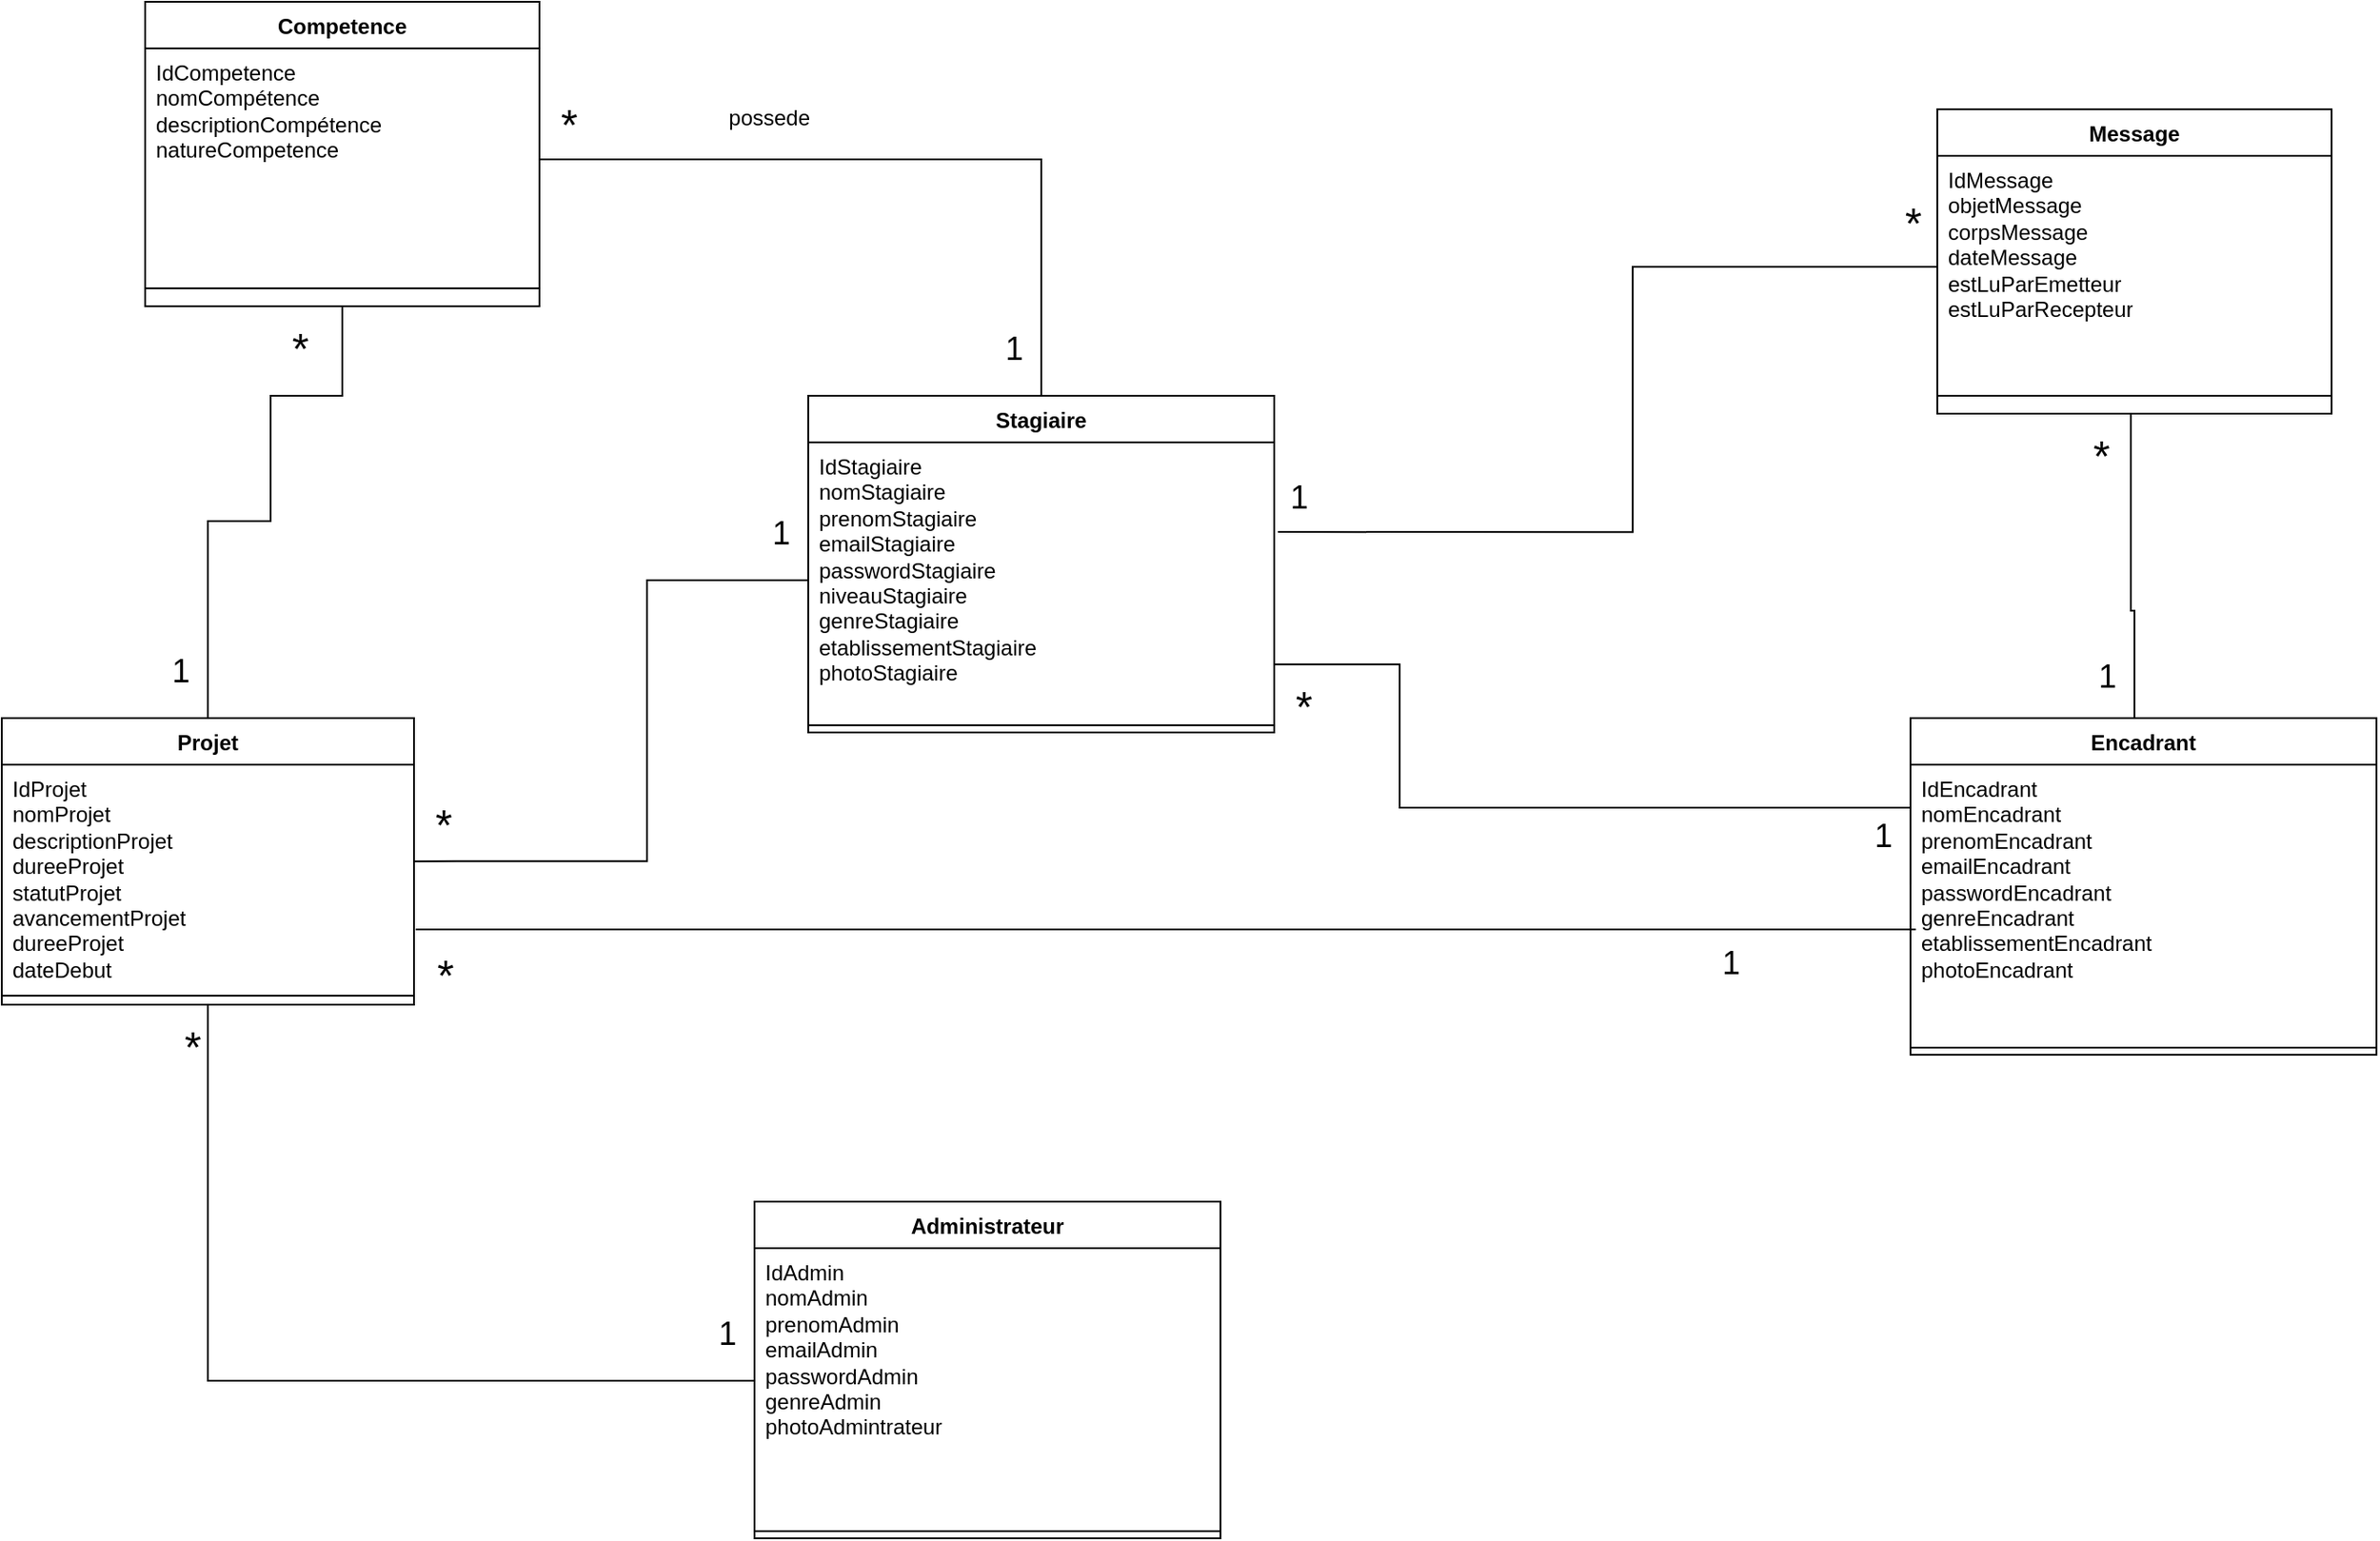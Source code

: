<mxfile version="24.1.0" type="device">
  <diagram name="Page-1" id="nxwJs_rfq0aCapg2ysL9">
    <mxGraphModel dx="3172" dy="2313" grid="1" gridSize="10" guides="1" tooltips="1" connect="1" arrows="1" fold="1" page="1" pageScale="1" pageWidth="827" pageHeight="1169" math="0" shadow="0">
      <root>
        <mxCell id="0" />
        <mxCell id="1" parent="0" />
        <mxCell id="gajzyXbUtayVEoakoXY_-1" value="Stagiaire" style="swimlane;fontStyle=1;align=center;verticalAlign=top;childLayout=stackLayout;horizontal=1;startSize=26;horizontalStack=0;resizeParent=1;resizeParentMax=0;resizeLast=0;collapsible=1;marginBottom=0;whiteSpace=wrap;html=1;" parent="1" vertex="1">
          <mxGeometry x="40" y="-120" width="260" height="188" as="geometry" />
        </mxCell>
        <mxCell id="gajzyXbUtayVEoakoXY_-2" value="IdStagiaire&lt;br&gt;nomStagiaire&lt;br&gt;prenomStagiaire&lt;br&gt;emailStagiaire&lt;br&gt;passwordStagiaire&lt;br&gt;niveauStagiaire&lt;br&gt;genreStagiaire&lt;br&gt;etablissementStagiaire&lt;br&gt;photoStagiaire&lt;br&gt;&lt;div&gt;&lt;br&gt;&lt;/div&gt;" style="text;strokeColor=none;fillColor=none;align=left;verticalAlign=top;spacingLeft=4;spacingRight=4;overflow=hidden;rotatable=0;points=[[0,0.5],[1,0.5]];portConstraint=eastwest;whiteSpace=wrap;html=1;" parent="gajzyXbUtayVEoakoXY_-1" vertex="1">
          <mxGeometry y="26" width="260" height="154" as="geometry" />
        </mxCell>
        <mxCell id="gajzyXbUtayVEoakoXY_-3" value="" style="line;strokeWidth=1;fillColor=none;align=left;verticalAlign=middle;spacingTop=-1;spacingLeft=3;spacingRight=3;rotatable=0;labelPosition=right;points=[];portConstraint=eastwest;strokeColor=inherit;" parent="gajzyXbUtayVEoakoXY_-1" vertex="1">
          <mxGeometry y="180" width="260" height="8" as="geometry" />
        </mxCell>
        <mxCell id="gajzyXbUtayVEoakoXY_-10" value="Administrateur" style="swimlane;fontStyle=1;align=center;verticalAlign=top;childLayout=stackLayout;horizontal=1;startSize=26;horizontalStack=0;resizeParent=1;resizeParentMax=0;resizeLast=0;collapsible=1;marginBottom=0;whiteSpace=wrap;html=1;" parent="1" vertex="1">
          <mxGeometry x="10" y="330" width="260" height="188" as="geometry" />
        </mxCell>
        <mxCell id="gajzyXbUtayVEoakoXY_-11" value="IdAdmin&lt;br&gt;nomAdmin&lt;br&gt;prenomAdmin&lt;br&gt;emailAdmin&lt;br&gt;passwordAdmin&lt;br&gt;genreAdmin&lt;div&gt;photoAdmintrateur&lt;/div&gt;" style="text;strokeColor=none;fillColor=none;align=left;verticalAlign=top;spacingLeft=4;spacingRight=4;overflow=hidden;rotatable=0;points=[[0,0.5],[1,0.5]];portConstraint=eastwest;whiteSpace=wrap;html=1;" parent="gajzyXbUtayVEoakoXY_-10" vertex="1">
          <mxGeometry y="26" width="260" height="154" as="geometry" />
        </mxCell>
        <mxCell id="gajzyXbUtayVEoakoXY_-12" value="" style="line;strokeWidth=1;fillColor=none;align=left;verticalAlign=middle;spacingTop=-1;spacingLeft=3;spacingRight=3;rotatable=0;labelPosition=right;points=[];portConstraint=eastwest;strokeColor=inherit;" parent="gajzyXbUtayVEoakoXY_-10" vertex="1">
          <mxGeometry y="180" width="260" height="8" as="geometry" />
        </mxCell>
        <mxCell id="BcpqbTpUYO6oV_0_3oqe-4" value="Encadrant" style="swimlane;fontStyle=1;align=center;verticalAlign=top;childLayout=stackLayout;horizontal=1;startSize=26;horizontalStack=0;resizeParent=1;resizeParentMax=0;resizeLast=0;collapsible=1;marginBottom=0;whiteSpace=wrap;html=1;" parent="1" vertex="1">
          <mxGeometry x="655.04" y="60" width="260" height="188" as="geometry" />
        </mxCell>
        <mxCell id="BcpqbTpUYO6oV_0_3oqe-5" value="IdEncadrant&lt;br&gt;nomEncadrant&lt;br&gt;prenomEncadrant&lt;br&gt;emailEncadrant&lt;br&gt;passwordEncadrant&lt;br&gt;genreEncadrant&lt;br&gt;etablissementEncadrant&lt;br&gt;photoEncadrant" style="text;strokeColor=none;fillColor=none;align=left;verticalAlign=top;spacingLeft=4;spacingRight=4;overflow=hidden;rotatable=0;points=[[0,0.5],[1,0.5]];portConstraint=eastwest;whiteSpace=wrap;html=1;" parent="BcpqbTpUYO6oV_0_3oqe-4" vertex="1">
          <mxGeometry y="26" width="260" height="154" as="geometry" />
        </mxCell>
        <mxCell id="BcpqbTpUYO6oV_0_3oqe-6" value="" style="line;strokeWidth=1;fillColor=none;align=left;verticalAlign=middle;spacingTop=-1;spacingLeft=3;spacingRight=3;rotatable=0;labelPosition=right;points=[];portConstraint=eastwest;strokeColor=inherit;" parent="BcpqbTpUYO6oV_0_3oqe-4" vertex="1">
          <mxGeometry y="180" width="260" height="8" as="geometry" />
        </mxCell>
        <mxCell id="BcpqbTpUYO6oV_0_3oqe-7" value="Projet" style="swimlane;fontStyle=1;align=center;verticalAlign=top;childLayout=stackLayout;horizontal=1;startSize=26;horizontalStack=0;resizeParent=1;resizeParentMax=0;resizeLast=0;collapsible=1;marginBottom=0;whiteSpace=wrap;html=1;" parent="1" vertex="1">
          <mxGeometry x="-410" y="60" width="230" height="160" as="geometry" />
        </mxCell>
        <mxCell id="BcpqbTpUYO6oV_0_3oqe-8" value="&lt;div&gt;&lt;span style=&quot;background-color: initial;&quot;&gt;IdProjet&lt;/span&gt;&lt;/div&gt;&lt;div&gt;&lt;span style=&quot;background-color: initial;&quot;&gt;nomProjet&lt;/span&gt;&lt;br&gt;&lt;/div&gt;&lt;div&gt;descriptionProjet&lt;/div&gt;&lt;div&gt;&lt;span style=&quot;background-color: initial;&quot;&gt;dureeProjet&lt;/span&gt;&lt;/div&gt;&lt;div&gt;statutProjet&lt;/div&gt;&lt;div&gt;avancementProjet&lt;/div&gt;&lt;div&gt;dureeProjet&lt;/div&gt;&lt;div&gt;dateDebut&lt;/div&gt;" style="text;strokeColor=none;fillColor=none;align=left;verticalAlign=top;spacingLeft=4;spacingRight=4;overflow=hidden;rotatable=0;points=[[0,0.5],[1,0.5]];portConstraint=eastwest;whiteSpace=wrap;html=1;" parent="BcpqbTpUYO6oV_0_3oqe-7" vertex="1">
          <mxGeometry y="26" width="230" height="124" as="geometry" />
        </mxCell>
        <mxCell id="BcpqbTpUYO6oV_0_3oqe-9" value="" style="line;strokeWidth=1;fillColor=none;align=left;verticalAlign=middle;spacingTop=-1;spacingLeft=3;spacingRight=3;rotatable=0;labelPosition=right;points=[];portConstraint=eastwest;strokeColor=inherit;" parent="BcpqbTpUYO6oV_0_3oqe-7" vertex="1">
          <mxGeometry y="150" width="230" height="10" as="geometry" />
        </mxCell>
        <mxCell id="BcpqbTpUYO6oV_0_3oqe-13" value="Message" style="swimlane;fontStyle=1;align=center;verticalAlign=top;childLayout=stackLayout;horizontal=1;startSize=26;horizontalStack=0;resizeParent=1;resizeParentMax=0;resizeLast=0;collapsible=1;marginBottom=0;whiteSpace=wrap;html=1;" parent="1" vertex="1">
          <mxGeometry x="670" y="-280" width="220" height="170" as="geometry" />
        </mxCell>
        <mxCell id="BcpqbTpUYO6oV_0_3oqe-14" value="&lt;div&gt;&lt;span style=&quot;background-color: initial;&quot;&gt;IdMessage&lt;/span&gt;&lt;/div&gt;&lt;div&gt;objetMessage&lt;/div&gt;&lt;div&gt;corpsMessage&lt;/div&gt;&lt;div&gt;dateMessage&lt;/div&gt;&lt;div&gt;estLuParEmetteur&lt;/div&gt;&lt;div&gt;estLuParRecepteur&lt;/div&gt;&lt;div&gt;&lt;br&gt;&lt;/div&gt;" style="text;strokeColor=none;fillColor=none;align=left;verticalAlign=top;spacingLeft=4;spacingRight=4;overflow=hidden;rotatable=0;points=[[0,0.5],[1,0.5]];portConstraint=eastwest;whiteSpace=wrap;html=1;" parent="BcpqbTpUYO6oV_0_3oqe-13" vertex="1">
          <mxGeometry y="26" width="220" height="124" as="geometry" />
        </mxCell>
        <mxCell id="BcpqbTpUYO6oV_0_3oqe-15" value="" style="line;strokeWidth=1;fillColor=none;align=left;verticalAlign=middle;spacingTop=-1;spacingLeft=3;spacingRight=3;rotatable=0;labelPosition=right;points=[];portConstraint=eastwest;strokeColor=inherit;" parent="BcpqbTpUYO6oV_0_3oqe-13" vertex="1">
          <mxGeometry y="150" width="220" height="20" as="geometry" />
        </mxCell>
        <mxCell id="BcpqbTpUYO6oV_0_3oqe-17" value="" style="endArrow=none;html=1;edgeStyle=orthogonalEdgeStyle;rounded=0;entryX=0;entryY=0.435;entryDx=0;entryDy=0;entryPerimeter=0;exitX=1;exitY=0.5;exitDx=0;exitDy=0;" parent="1" source="gajzyXbUtayVEoakoXY_-2" target="BcpqbTpUYO6oV_0_3oqe-5" edge="1">
          <mxGeometry relative="1" as="geometry">
            <mxPoint x="270" y="163.5" as="sourcePoint" />
            <mxPoint x="430" y="163.5" as="targetPoint" />
            <Array as="points">
              <mxPoint x="300" y="30" />
              <mxPoint x="370" y="30" />
              <mxPoint x="370" y="110" />
              <mxPoint x="655" y="110" />
            </Array>
          </mxGeometry>
        </mxCell>
        <mxCell id="BcpqbTpUYO6oV_0_3oqe-18" value="&lt;font style=&quot;font-size: 24px;&quot;&gt;*&lt;/font&gt;" style="edgeLabel;resizable=0;html=1;align=left;verticalAlign=bottom;" parent="BcpqbTpUYO6oV_0_3oqe-17" connectable="0" vertex="1">
          <mxGeometry x="-1" relative="1" as="geometry">
            <mxPoint x="10" y="87" as="offset" />
          </mxGeometry>
        </mxCell>
        <mxCell id="BcpqbTpUYO6oV_0_3oqe-19" value="&lt;font style=&quot;font-size: 18px;&quot;&gt;1&lt;/font&gt;" style="edgeLabel;resizable=0;html=1;align=right;verticalAlign=bottom;" parent="BcpqbTpUYO6oV_0_3oqe-17" connectable="0" vertex="1">
          <mxGeometry x="1" relative="1" as="geometry">
            <mxPoint x="-10" y="-13" as="offset" />
          </mxGeometry>
        </mxCell>
        <mxCell id="BcpqbTpUYO6oV_0_3oqe-26" value="" style="endArrow=none;html=1;edgeStyle=orthogonalEdgeStyle;rounded=0;exitX=1;exitY=0.435;exitDx=0;exitDy=0;entryX=0;entryY=0.5;entryDx=0;entryDy=0;exitPerimeter=0;" parent="1" source="BcpqbTpUYO6oV_0_3oqe-8" target="gajzyXbUtayVEoakoXY_-2" edge="1">
          <mxGeometry relative="1" as="geometry">
            <mxPoint x="-170" y="140" as="sourcePoint" />
            <mxPoint x="150" y="140" as="targetPoint" />
            <Array as="points">
              <mxPoint x="-50" y="140" />
              <mxPoint x="-50" y="-17" />
            </Array>
          </mxGeometry>
        </mxCell>
        <mxCell id="BcpqbTpUYO6oV_0_3oqe-27" value="&lt;font style=&quot;font-size: 24px;&quot;&gt;*&lt;/font&gt;" style="edgeLabel;resizable=0;html=1;align=left;verticalAlign=bottom;" parent="BcpqbTpUYO6oV_0_3oqe-26" connectable="0" vertex="1">
          <mxGeometry x="-1" relative="1" as="geometry">
            <mxPoint x="10" y="-3" as="offset" />
          </mxGeometry>
        </mxCell>
        <mxCell id="BcpqbTpUYO6oV_0_3oqe-28" value="&lt;font style=&quot;font-size: 18px;&quot;&gt;1&lt;/font&gt;" style="edgeLabel;resizable=0;html=1;align=right;verticalAlign=bottom;" parent="BcpqbTpUYO6oV_0_3oqe-26" connectable="0" vertex="1">
          <mxGeometry x="1" relative="1" as="geometry">
            <mxPoint x="-10" y="-13" as="offset" />
          </mxGeometry>
        </mxCell>
        <mxCell id="BcpqbTpUYO6oV_0_3oqe-29" value="" style="endArrow=none;html=1;edgeStyle=orthogonalEdgeStyle;rounded=0;entryX=0;entryY=0.5;entryDx=0;entryDy=0;exitX=1.008;exitY=0.325;exitDx=0;exitDy=0;exitPerimeter=0;" parent="1" source="gajzyXbUtayVEoakoXY_-2" target="BcpqbTpUYO6oV_0_3oqe-14" edge="1">
          <mxGeometry relative="1" as="geometry">
            <mxPoint x="340" y="-200" as="sourcePoint" />
            <mxPoint x="660" y="-50" as="targetPoint" />
            <Array as="points">
              <mxPoint x="500" y="-44" />
              <mxPoint x="500" y="-192" />
            </Array>
          </mxGeometry>
        </mxCell>
        <mxCell id="BcpqbTpUYO6oV_0_3oqe-30" value="&lt;font style=&quot;font-size: 24px;&quot;&gt;*&lt;/font&gt;" style="edgeLabel;resizable=0;html=1;align=left;verticalAlign=bottom;" parent="BcpqbTpUYO6oV_0_3oqe-29" connectable="0" vertex="1">
          <mxGeometry x="-1" relative="1" as="geometry">
            <mxPoint x="348" y="-156" as="offset" />
          </mxGeometry>
        </mxCell>
        <mxCell id="BcpqbTpUYO6oV_0_3oqe-31" value="&lt;font style=&quot;font-size: 18px;&quot;&gt;1&lt;/font&gt;" style="edgeLabel;resizable=0;html=1;align=right;verticalAlign=bottom;" parent="BcpqbTpUYO6oV_0_3oqe-29" connectable="0" vertex="1">
          <mxGeometry x="1" relative="1" as="geometry">
            <mxPoint x="-350" y="142" as="offset" />
          </mxGeometry>
        </mxCell>
        <mxCell id="BcpqbTpUYO6oV_0_3oqe-32" value="" style="endArrow=none;html=1;edgeStyle=orthogonalEdgeStyle;rounded=0;exitX=0.5;exitY=0;exitDx=0;exitDy=0;" parent="1" source="BcpqbTpUYO6oV_0_3oqe-4" edge="1">
          <mxGeometry relative="1" as="geometry">
            <mxPoint x="580" y="38" as="sourcePoint" />
            <mxPoint x="778" y="-110" as="targetPoint" />
            <Array as="points">
              <mxPoint x="780" />
              <mxPoint x="778" />
            </Array>
          </mxGeometry>
        </mxCell>
        <mxCell id="BcpqbTpUYO6oV_0_3oqe-33" value="&lt;font style=&quot;font-size: 24px;&quot;&gt;*&lt;/font&gt;" style="edgeLabel;resizable=0;html=1;align=left;verticalAlign=bottom;" parent="BcpqbTpUYO6oV_0_3oqe-32" connectable="0" vertex="1">
          <mxGeometry x="-1" relative="1" as="geometry">
            <mxPoint x="-30" y="-130" as="offset" />
          </mxGeometry>
        </mxCell>
        <mxCell id="BcpqbTpUYO6oV_0_3oqe-34" value="&lt;font style=&quot;font-size: 18px;&quot;&gt;1&lt;/font&gt;" style="edgeLabel;resizable=0;html=1;align=right;verticalAlign=bottom;" parent="BcpqbTpUYO6oV_0_3oqe-32" connectable="0" vertex="1">
          <mxGeometry x="1" relative="1" as="geometry">
            <mxPoint x="-8" y="160" as="offset" />
          </mxGeometry>
        </mxCell>
        <mxCell id="BcpqbTpUYO6oV_0_3oqe-35" value="" style="endArrow=none;html=1;edgeStyle=orthogonalEdgeStyle;rounded=0;exitX=1.004;exitY=0.742;exitDx=0;exitDy=0;exitPerimeter=0;" parent="1" source="BcpqbTpUYO6oV_0_3oqe-8" edge="1">
          <mxGeometry relative="1" as="geometry">
            <mxPoint x="190" y="80" as="sourcePoint" />
            <mxPoint x="570" y="178" as="targetPoint" />
            <Array as="points">
              <mxPoint x="658" y="178" />
            </Array>
          </mxGeometry>
        </mxCell>
        <mxCell id="BcpqbTpUYO6oV_0_3oqe-36" value="&lt;font style=&quot;font-size: 24px;&quot;&gt;*&lt;/font&gt;" style="edgeLabel;resizable=0;html=1;align=left;verticalAlign=bottom;" parent="BcpqbTpUYO6oV_0_3oqe-35" connectable="0" vertex="1">
          <mxGeometry x="-1" relative="1" as="geometry">
            <mxPoint x="10" y="42" as="offset" />
          </mxGeometry>
        </mxCell>
        <mxCell id="BcpqbTpUYO6oV_0_3oqe-37" value="&lt;font style=&quot;font-size: 18px;&quot;&gt;1&lt;/font&gt;" style="edgeLabel;resizable=0;html=1;align=right;verticalAlign=bottom;" parent="BcpqbTpUYO6oV_0_3oqe-35" connectable="0" vertex="1">
          <mxGeometry x="1" relative="1" as="geometry">
            <mxPoint x="-10" y="32" as="offset" />
          </mxGeometry>
        </mxCell>
        <mxCell id="BcpqbTpUYO6oV_0_3oqe-39" value="" style="endArrow=none;html=1;edgeStyle=orthogonalEdgeStyle;rounded=0;exitX=0.5;exitY=1;exitDx=0;exitDy=0;" parent="1" source="BcpqbTpUYO6oV_0_3oqe-7" edge="1">
          <mxGeometry relative="1" as="geometry">
            <mxPoint x="-340" y="250" as="sourcePoint" />
            <mxPoint x="10" y="430" as="targetPoint" />
            <Array as="points">
              <mxPoint x="-295" y="430" />
            </Array>
          </mxGeometry>
        </mxCell>
        <mxCell id="BcpqbTpUYO6oV_0_3oqe-40" value="&lt;font style=&quot;font-size: 24px;&quot;&gt;*&lt;/font&gt;" style="edgeLabel;resizable=0;html=1;align=left;verticalAlign=bottom;" parent="BcpqbTpUYO6oV_0_3oqe-39" connectable="0" vertex="1">
          <mxGeometry x="-1" relative="1" as="geometry">
            <mxPoint x="-15" y="40" as="offset" />
          </mxGeometry>
        </mxCell>
        <mxCell id="BcpqbTpUYO6oV_0_3oqe-41" value="&lt;font style=&quot;font-size: 18px;&quot;&gt;1&lt;/font&gt;" style="edgeLabel;resizable=0;html=1;align=right;verticalAlign=bottom;" parent="BcpqbTpUYO6oV_0_3oqe-39" connectable="0" vertex="1">
          <mxGeometry x="1" relative="1" as="geometry">
            <mxPoint x="-10" y="-13" as="offset" />
          </mxGeometry>
        </mxCell>
        <mxCell id="6mHM_TVYmNwVWkU9lLjZ-1" value="Competence" style="swimlane;fontStyle=1;align=center;verticalAlign=top;childLayout=stackLayout;horizontal=1;startSize=26;horizontalStack=0;resizeParent=1;resizeParentMax=0;resizeLast=0;collapsible=1;marginBottom=0;whiteSpace=wrap;html=1;" vertex="1" parent="1">
          <mxGeometry x="-330" y="-340" width="220" height="170" as="geometry" />
        </mxCell>
        <mxCell id="6mHM_TVYmNwVWkU9lLjZ-2" value="&lt;div&gt;&lt;span style=&quot;background-color: initial;&quot;&gt;IdCompetence&lt;/span&gt;&lt;/div&gt;&lt;div&gt;&lt;span style=&quot;background-color: initial;&quot;&gt;nomCompétence&lt;/span&gt;&lt;br&gt;&lt;/div&gt;&lt;div&gt;descriptionCompétence&lt;/div&gt;&lt;div&gt;natureCompetence&amp;nbsp;&lt;/div&gt;&lt;div&gt;&lt;br&gt;&lt;/div&gt;" style="text;strokeColor=none;fillColor=none;align=left;verticalAlign=top;spacingLeft=4;spacingRight=4;overflow=hidden;rotatable=0;points=[[0,0.5],[1,0.5]];portConstraint=eastwest;whiteSpace=wrap;html=1;" vertex="1" parent="6mHM_TVYmNwVWkU9lLjZ-1">
          <mxGeometry y="26" width="220" height="124" as="geometry" />
        </mxCell>
        <mxCell id="6mHM_TVYmNwVWkU9lLjZ-3" value="" style="line;strokeWidth=1;fillColor=none;align=left;verticalAlign=middle;spacingTop=-1;spacingLeft=3;spacingRight=3;rotatable=0;labelPosition=right;points=[];portConstraint=eastwest;strokeColor=inherit;" vertex="1" parent="6mHM_TVYmNwVWkU9lLjZ-1">
          <mxGeometry y="150" width="220" height="20" as="geometry" />
        </mxCell>
        <mxCell id="6mHM_TVYmNwVWkU9lLjZ-4" value="" style="endArrow=none;html=1;edgeStyle=orthogonalEdgeStyle;rounded=0;exitX=1;exitY=0.5;exitDx=0;exitDy=0;entryX=0.5;entryY=0;entryDx=0;entryDy=0;" edge="1" parent="1" source="6mHM_TVYmNwVWkU9lLjZ-2" target="gajzyXbUtayVEoakoXY_-1">
          <mxGeometry relative="1" as="geometry">
            <mxPoint x="-120" y="-93" as="sourcePoint" />
            <mxPoint x="100" y="-250" as="targetPoint" />
            <Array as="points">
              <mxPoint x="170" y="-252" />
            </Array>
          </mxGeometry>
        </mxCell>
        <mxCell id="6mHM_TVYmNwVWkU9lLjZ-5" value="&lt;font style=&quot;font-size: 24px;&quot;&gt;*&lt;/font&gt;" style="edgeLabel;resizable=0;html=1;align=left;verticalAlign=bottom;" connectable="0" vertex="1" parent="6mHM_TVYmNwVWkU9lLjZ-4">
          <mxGeometry x="-1" relative="1" as="geometry">
            <mxPoint x="10" y="-3" as="offset" />
          </mxGeometry>
        </mxCell>
        <mxCell id="6mHM_TVYmNwVWkU9lLjZ-6" value="&lt;font style=&quot;font-size: 18px;&quot;&gt;1&lt;/font&gt;" style="edgeLabel;resizable=0;html=1;align=right;verticalAlign=bottom;" connectable="0" vertex="1" parent="6mHM_TVYmNwVWkU9lLjZ-4">
          <mxGeometry x="1" relative="1" as="geometry">
            <mxPoint x="-10" y="-13" as="offset" />
          </mxGeometry>
        </mxCell>
        <mxCell id="6mHM_TVYmNwVWkU9lLjZ-7" value="possede&amp;nbsp;" style="text;html=1;align=center;verticalAlign=middle;whiteSpace=wrap;rounded=0;" vertex="1" parent="1">
          <mxGeometry x="-10" y="-290" width="60" height="30" as="geometry" />
        </mxCell>
        <mxCell id="6mHM_TVYmNwVWkU9lLjZ-8" value="" style="endArrow=none;html=1;edgeStyle=orthogonalEdgeStyle;rounded=0;exitX=0.5;exitY=1;exitDx=0;exitDy=0;entryX=0.5;entryY=0;entryDx=0;entryDy=0;" edge="1" parent="1" source="6mHM_TVYmNwVWkU9lLjZ-1" target="BcpqbTpUYO6oV_0_3oqe-7">
          <mxGeometry relative="1" as="geometry">
            <mxPoint x="-460" y="-120" as="sourcePoint" />
            <mxPoint x="-180" y="12" as="targetPoint" />
            <Array as="points">
              <mxPoint x="-220" y="-120" />
              <mxPoint x="-260" y="-120" />
              <mxPoint x="-260" y="-50" />
              <mxPoint x="-295" y="-50" />
            </Array>
          </mxGeometry>
        </mxCell>
        <mxCell id="6mHM_TVYmNwVWkU9lLjZ-9" value="&lt;font style=&quot;font-size: 24px;&quot;&gt;*&lt;/font&gt;" style="edgeLabel;resizable=0;html=1;align=left;verticalAlign=bottom;" connectable="0" vertex="1" parent="6mHM_TVYmNwVWkU9lLjZ-8">
          <mxGeometry x="-1" relative="1" as="geometry">
            <mxPoint x="-30" y="40" as="offset" />
          </mxGeometry>
        </mxCell>
        <mxCell id="6mHM_TVYmNwVWkU9lLjZ-10" value="&lt;font style=&quot;font-size: 18px;&quot;&gt;1&lt;/font&gt;" style="edgeLabel;resizable=0;html=1;align=right;verticalAlign=bottom;" connectable="0" vertex="1" parent="6mHM_TVYmNwVWkU9lLjZ-8">
          <mxGeometry x="1" relative="1" as="geometry">
            <mxPoint x="-10" y="-13" as="offset" />
          </mxGeometry>
        </mxCell>
      </root>
    </mxGraphModel>
  </diagram>
</mxfile>
